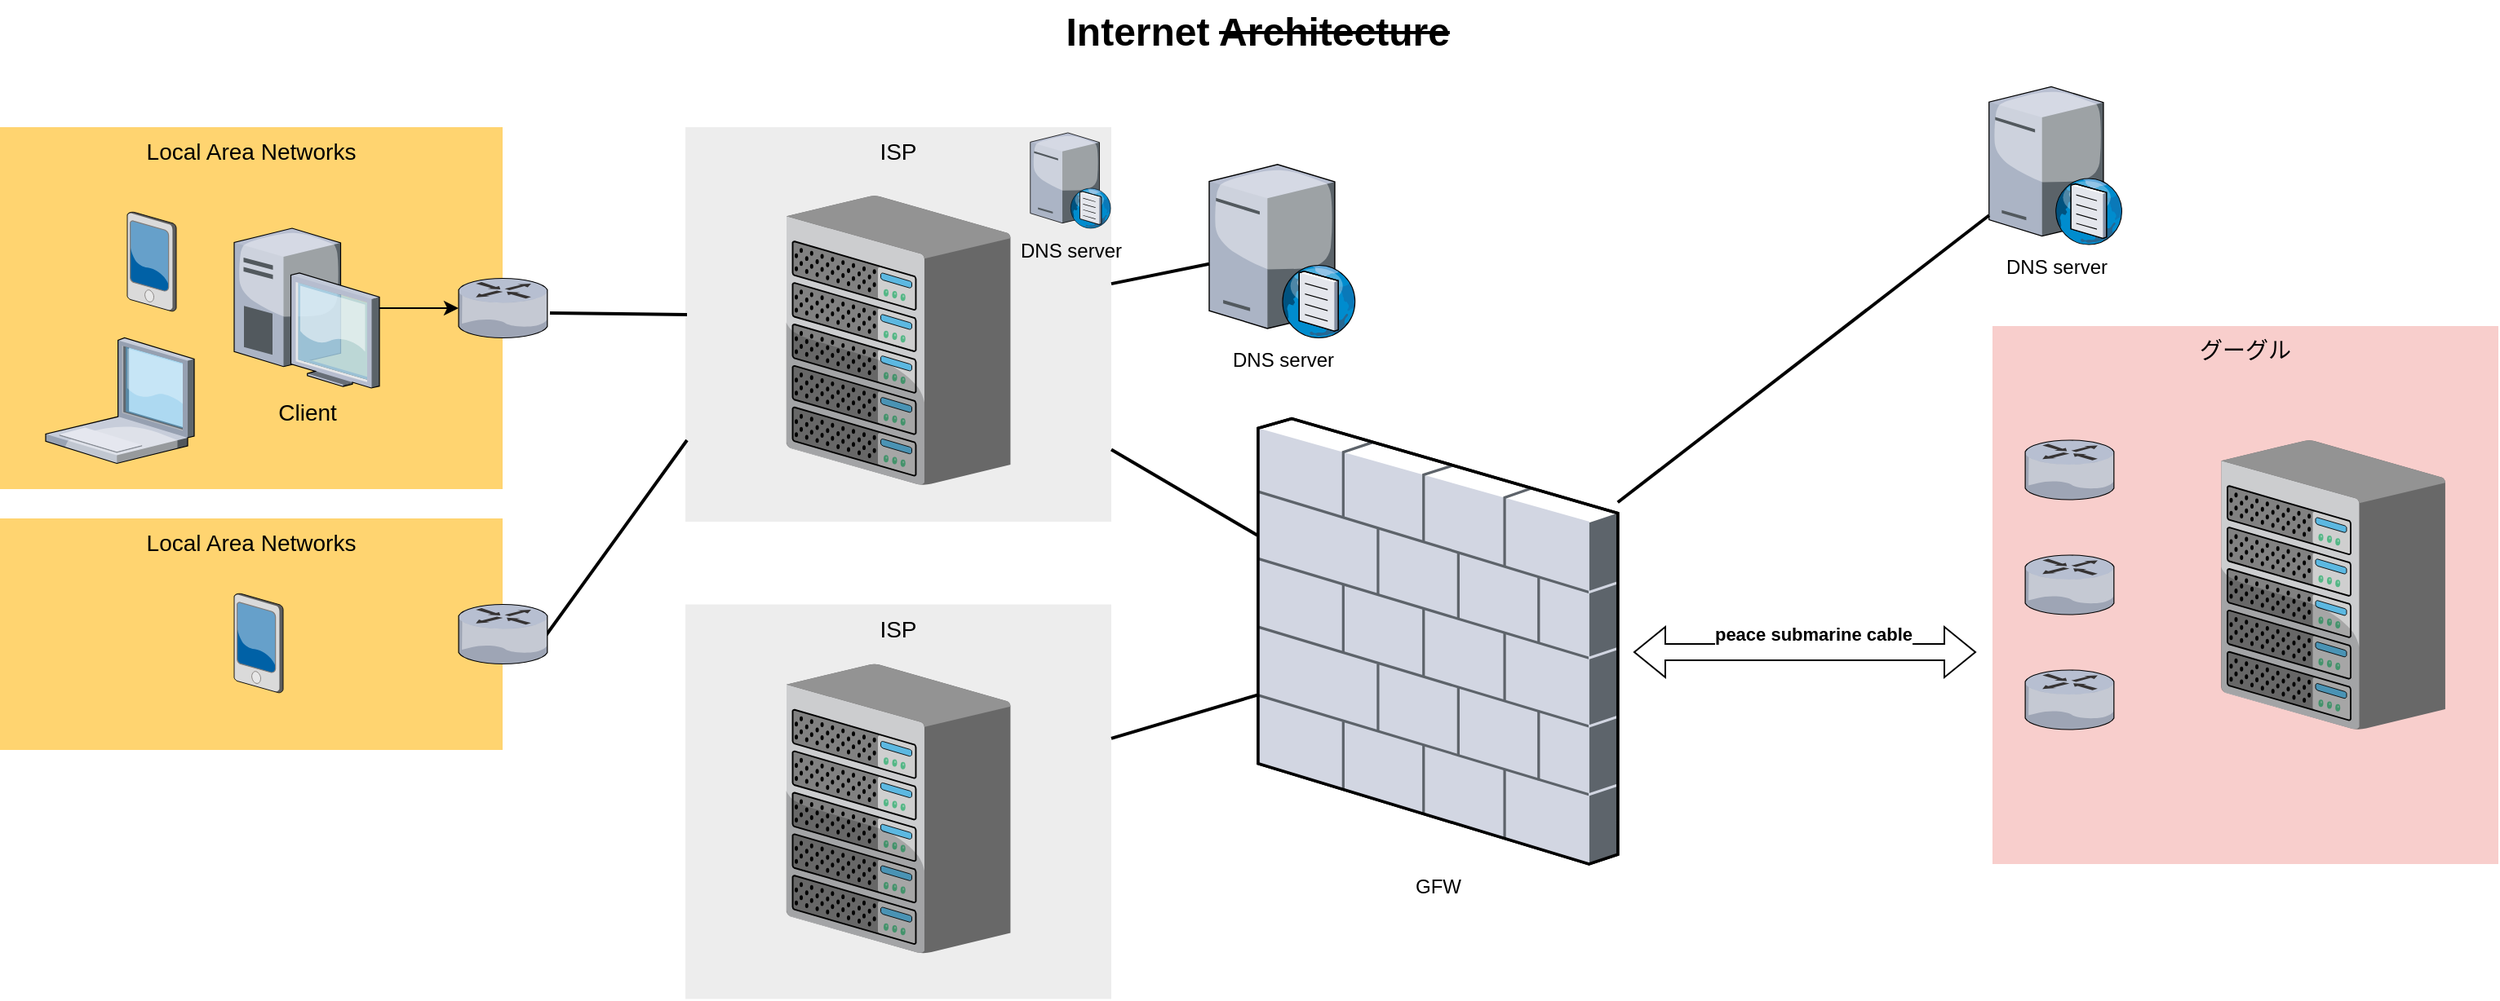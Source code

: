 <mxfile version="20.2.8" type="github">
  <diagram name="Page-1" id="e3a06f82-3646-2815-327d-82caf3d4e204">
    <mxGraphModel dx="1248" dy="809" grid="1" gridSize="10" guides="1" tooltips="1" connect="1" arrows="1" fold="1" page="1" pageScale="1.5" pageWidth="1169" pageHeight="826" background="none" math="0" shadow="0">
      <root>
        <mxCell id="0" style=";html=1;" />
        <mxCell id="1" style=";html=1;" parent="0" />
        <mxCell id="Kz6HAZFZpjECSfvnLKbt-11" value="ISP" style="whiteSpace=wrap;html=1;fillColor=#EDEDED;fontSize=14;strokeColor=none;verticalAlign=top;" vertex="1" parent="1">
          <mxGeometry x="599" y="390.75" width="261" height="242" as="geometry" />
        </mxCell>
        <mxCell id="6a7d8f32e03d9370-61" value="グーグル" style="whiteSpace=wrap;html=1;fillColor=#f8cecc;fontSize=14;strokeColor=none;verticalAlign=top;" parent="1" vertex="1">
          <mxGeometry x="1400" y="220" width="310" height="330" as="geometry" />
        </mxCell>
        <mxCell id="6a7d8f32e03d9370-59" value="ISP" style="whiteSpace=wrap;html=1;fillColor=#EDEDED;fontSize=14;strokeColor=none;verticalAlign=top;" parent="1" vertex="1">
          <mxGeometry x="599" y="98" width="261" height="242" as="geometry" />
        </mxCell>
        <mxCell id="6a7d8f32e03d9370-57" value="Local Area Networks" style="whiteSpace=wrap;html=1;fillColor=#FFD470;gradientColor=none;fontSize=14;strokeColor=none;verticalAlign=top;" parent="1" vertex="1">
          <mxGeometry x="179" y="98" width="308" height="222" as="geometry" />
        </mxCell>
        <mxCell id="6a7d8f32e03d9370-33" style="edgeStyle=none;rounded=0;html=1;startSize=10;endSize=10;jettySize=auto;orthogonalLoop=1;fontSize=14;endArrow=none;endFill=0;strokeWidth=2;exitX=0.964;exitY=0.541;exitDx=0;exitDy=0;exitPerimeter=0;" parent="1" source="Kz6HAZFZpjECSfvnLKbt-10" edge="1">
          <mxGeometry relative="1" as="geometry">
            <mxPoint x="419" y="368.334" as="sourcePoint" />
            <mxPoint x="600" y="290" as="targetPoint" />
          </mxGeometry>
        </mxCell>
        <mxCell id="6a7d8f32e03d9370-32" style="edgeStyle=none;rounded=0;html=1;startSize=10;endSize=10;jettySize=auto;orthogonalLoop=1;fontSize=14;endArrow=none;endFill=0;strokeWidth=2;exitX=1.018;exitY=0.582;exitDx=0;exitDy=0;exitPerimeter=0;" parent="1" source="Kz6HAZFZpjECSfvnLKbt-1" edge="1">
          <mxGeometry relative="1" as="geometry">
            <mxPoint x="580" y="201" as="sourcePoint" />
            <mxPoint x="600" y="213" as="targetPoint" />
          </mxGeometry>
        </mxCell>
        <mxCell id="Kz6HAZFZpjECSfvnLKbt-9" value="" style="edgeStyle=orthogonalEdgeStyle;rounded=0;orthogonalLoop=1;jettySize=auto;html=1;" edge="1" parent="1" source="6a7d8f32e03d9370-5" target="Kz6HAZFZpjECSfvnLKbt-1">
          <mxGeometry relative="1" as="geometry" />
        </mxCell>
        <mxCell id="6a7d8f32e03d9370-5" value="Client" style="verticalLabelPosition=bottom;aspect=fixed;html=1;verticalAlign=top;strokeColor=none;shape=mxgraph.citrix.desktop;fillColor=#66B2FF;gradientColor=#0066CC;fontSize=14;" parent="1" vertex="1">
          <mxGeometry x="322.5" y="160.0" width="89" height="98" as="geometry" />
        </mxCell>
        <mxCell id="6a7d8f32e03d9370-44" style="edgeStyle=none;rounded=0;html=1;startSize=10;endSize=10;jettySize=auto;orthogonalLoop=1;fontSize=14;endArrow=none;endFill=0;strokeWidth=2;" parent="1" source="6a7d8f32e03d9370-59" target="Kz6HAZFZpjECSfvnLKbt-25" edge="1">
          <mxGeometry relative="1" as="geometry">
            <mxPoint x="820.591" y="258" as="sourcePoint" />
            <mxPoint x="920" y="290" as="targetPoint" />
          </mxGeometry>
        </mxCell>
        <mxCell id="6a7d8f32e03d9370-46" style="edgeStyle=none;rounded=0;html=1;startSize=10;endSize=10;jettySize=auto;orthogonalLoop=1;fontSize=14;endArrow=none;endFill=0;strokeWidth=2;" parent="1" source="Kz6HAZFZpjECSfvnLKbt-11" target="Kz6HAZFZpjECSfvnLKbt-25" edge="1">
          <mxGeometry relative="1" as="geometry">
            <mxPoint x="834" y="544.241" as="sourcePoint" />
            <mxPoint x="973" y="595.173" as="targetPoint" />
          </mxGeometry>
        </mxCell>
        <mxCell id="6a7d8f32e03d9370-62" value="&amp;nbsp;Internet &lt;strike&gt;Architecture&lt;/strike&gt;" style="text;strokeColor=none;fillColor=none;html=1;fontSize=24;fontStyle=1;verticalAlign=middle;align=center;" parent="1" vertex="1">
          <mxGeometry x="515" y="20" width="861" height="40" as="geometry" />
        </mxCell>
        <mxCell id="Kz6HAZFZpjECSfvnLKbt-1" value="" style="verticalLabelPosition=bottom;aspect=fixed;html=1;verticalAlign=top;strokeColor=none;shape=mxgraph.citrix.router;fillColor=#66B2FF;gradientColor=#0066CC;fontSize=14;" vertex="1" parent="1">
          <mxGeometry x="460" y="190.75" width="55" height="36.5" as="geometry" />
        </mxCell>
        <mxCell id="Kz6HAZFZpjECSfvnLKbt-2" value="" style="verticalLabelPosition=bottom;sketch=0;aspect=fixed;html=1;verticalAlign=top;strokeColor=none;align=center;outlineConnect=0;shape=mxgraph.citrix.laptop_1;" vertex="1" parent="1">
          <mxGeometry x="207" y="227.25" width="91" height="77" as="geometry" />
        </mxCell>
        <mxCell id="Kz6HAZFZpjECSfvnLKbt-7" value="Local Area Networks" style="whiteSpace=wrap;html=1;fillColor=#FFD470;gradientColor=none;fontSize=14;strokeColor=none;verticalAlign=top;" vertex="1" parent="1">
          <mxGeometry x="179" y="338" width="308" height="142" as="geometry" />
        </mxCell>
        <mxCell id="Kz6HAZFZpjECSfvnLKbt-3" value="" style="verticalLabelPosition=bottom;sketch=0;aspect=fixed;html=1;verticalAlign=top;strokeColor=none;align=center;outlineConnect=0;shape=mxgraph.citrix.pda;" vertex="1" parent="1">
          <mxGeometry x="257" y="150" width="30" height="61" as="geometry" />
        </mxCell>
        <mxCell id="Kz6HAZFZpjECSfvnLKbt-5" value="" style="verticalLabelPosition=bottom;sketch=0;aspect=fixed;html=1;verticalAlign=top;strokeColor=none;align=center;outlineConnect=0;shape=mxgraph.citrix.pda;" vertex="1" parent="1">
          <mxGeometry x="322.5" y="384" width="30" height="61" as="geometry" />
        </mxCell>
        <mxCell id="Kz6HAZFZpjECSfvnLKbt-10" value="" style="verticalLabelPosition=bottom;aspect=fixed;html=1;verticalAlign=top;strokeColor=none;shape=mxgraph.citrix.router;fillColor=#66B2FF;gradientColor=#0066CC;fontSize=14;" vertex="1" parent="1">
          <mxGeometry x="460" y="390.75" width="55" height="36.5" as="geometry" />
        </mxCell>
        <mxCell id="Kz6HAZFZpjECSfvnLKbt-15" value="" style="verticalLabelPosition=bottom;sketch=0;aspect=fixed;html=1;verticalAlign=top;strokeColor=none;align=center;outlineConnect=0;shape=mxgraph.citrix.chassis;" vertex="1" parent="1">
          <mxGeometry x="660.75" y="140" width="137.5" height="177.5" as="geometry" />
        </mxCell>
        <mxCell id="Kz6HAZFZpjECSfvnLKbt-19" value="" style="verticalLabelPosition=bottom;sketch=0;aspect=fixed;html=1;verticalAlign=top;strokeColor=none;align=center;outlineConnect=0;shape=mxgraph.citrix.chassis;" vertex="1" parent="1">
          <mxGeometry x="660.75" y="427.25" width="137.5" height="177.5" as="geometry" />
        </mxCell>
        <mxCell id="Kz6HAZFZpjECSfvnLKbt-20" value="" style="verticalLabelPosition=bottom;sketch=0;aspect=fixed;html=1;verticalAlign=top;strokeColor=none;align=center;outlineConnect=0;shape=mxgraph.citrix.chassis;" vertex="1" parent="1">
          <mxGeometry x="1540" y="290" width="137.5" height="177.5" as="geometry" />
        </mxCell>
        <mxCell id="Kz6HAZFZpjECSfvnLKbt-21" value="" style="verticalLabelPosition=bottom;sketch=0;aspect=fixed;html=1;verticalAlign=top;strokeColor=none;align=center;outlineConnect=0;shape=mxgraph.citrix.router;" vertex="1" parent="1">
          <mxGeometry x="1420" y="290" width="55" height="36.5" as="geometry" />
        </mxCell>
        <mxCell id="Kz6HAZFZpjECSfvnLKbt-22" value="" style="verticalLabelPosition=bottom;sketch=0;aspect=fixed;html=1;verticalAlign=top;strokeColor=none;align=center;outlineConnect=0;shape=mxgraph.citrix.router;" vertex="1" parent="1">
          <mxGeometry x="1420" y="360.5" width="55" height="36.5" as="geometry" />
        </mxCell>
        <mxCell id="Kz6HAZFZpjECSfvnLKbt-23" value="" style="verticalLabelPosition=bottom;sketch=0;aspect=fixed;html=1;verticalAlign=top;strokeColor=none;align=center;outlineConnect=0;shape=mxgraph.citrix.router;" vertex="1" parent="1">
          <mxGeometry x="1420" y="431" width="55" height="36.5" as="geometry" />
        </mxCell>
        <mxCell id="Kz6HAZFZpjECSfvnLKbt-24" value="DNS server" style="verticalLabelPosition=bottom;sketch=0;aspect=fixed;html=1;verticalAlign=top;strokeColor=none;align=center;outlineConnect=0;shape=mxgraph.citrix.dns_server;" vertex="1" parent="1">
          <mxGeometry x="920" y="118.25" width="90.14" height="109" as="geometry" />
        </mxCell>
        <mxCell id="Kz6HAZFZpjECSfvnLKbt-25" value="GFW" style="verticalLabelPosition=bottom;sketch=0;aspect=fixed;html=1;verticalAlign=top;strokeColor=none;align=center;outlineConnect=0;shape=mxgraph.citrix.firewall;" vertex="1" parent="1">
          <mxGeometry x="950" y="276.75" width="220.37" height="273.25" as="geometry" />
        </mxCell>
        <mxCell id="Kz6HAZFZpjECSfvnLKbt-26" style="edgeStyle=none;rounded=0;html=1;startSize=10;endSize=10;jettySize=auto;orthogonalLoop=1;fontSize=14;endArrow=none;endFill=0;strokeWidth=2;entryX=1;entryY=0.397;entryDx=0;entryDy=0;entryPerimeter=0;" edge="1" parent="1" source="Kz6HAZFZpjECSfvnLKbt-24" target="6a7d8f32e03d9370-59">
          <mxGeometry relative="1" as="geometry">
            <mxPoint x="920" y="717.111" as="sourcePoint" />
            <mxPoint x="920" y="710" as="targetPoint" />
          </mxGeometry>
        </mxCell>
        <mxCell id="Kz6HAZFZpjECSfvnLKbt-27" value="DNS server" style="verticalLabelPosition=bottom;sketch=0;aspect=fixed;html=1;verticalAlign=top;strokeColor=none;align=center;outlineConnect=0;shape=mxgraph.citrix.dns_server;" vertex="1" parent="1">
          <mxGeometry x="810.38" y="100" width="49.62" height="60" as="geometry" />
        </mxCell>
        <mxCell id="Kz6HAZFZpjECSfvnLKbt-29" value="" style="shape=flexArrow;endArrow=classic;startArrow=classic;html=1;rounded=0;" edge="1" parent="1">
          <mxGeometry width="100" height="100" relative="1" as="geometry">
            <mxPoint x="1180" y="420" as="sourcePoint" />
            <mxPoint x="1390" y="420" as="targetPoint" />
          </mxGeometry>
        </mxCell>
        <mxCell id="Kz6HAZFZpjECSfvnLKbt-31" value="peace submarine cable" style="edgeLabel;html=1;align=center;verticalAlign=middle;resizable=0;points=[];fontStyle=1" vertex="1" connectable="0" parent="Kz6HAZFZpjECSfvnLKbt-29">
          <mxGeometry x="0.367" y="-3" relative="1" as="geometry">
            <mxPoint x="-34" y="-14" as="offset" />
          </mxGeometry>
        </mxCell>
        <mxCell id="Kz6HAZFZpjECSfvnLKbt-33" value="DNS server" style="verticalLabelPosition=bottom;sketch=0;aspect=fixed;html=1;verticalAlign=top;strokeColor=none;align=center;outlineConnect=0;shape=mxgraph.citrix.dns_server;" vertex="1" parent="1">
          <mxGeometry x="1397.88" y="70.75" width="82.08" height="99.25" as="geometry" />
        </mxCell>
        <mxCell id="Kz6HAZFZpjECSfvnLKbt-34" style="edgeStyle=none;rounded=0;html=1;startSize=10;endSize=10;jettySize=auto;orthogonalLoop=1;fontSize=14;endArrow=none;endFill=0;strokeWidth=2;" edge="1" parent="1" source="Kz6HAZFZpjECSfvnLKbt-33" target="Kz6HAZFZpjECSfvnLKbt-25">
          <mxGeometry relative="1" as="geometry">
            <mxPoint x="1160" y="220" as="sourcePoint" />
            <mxPoint x="1070.37" y="280.144" as="targetPoint" />
          </mxGeometry>
        </mxCell>
      </root>
    </mxGraphModel>
  </diagram>
</mxfile>
